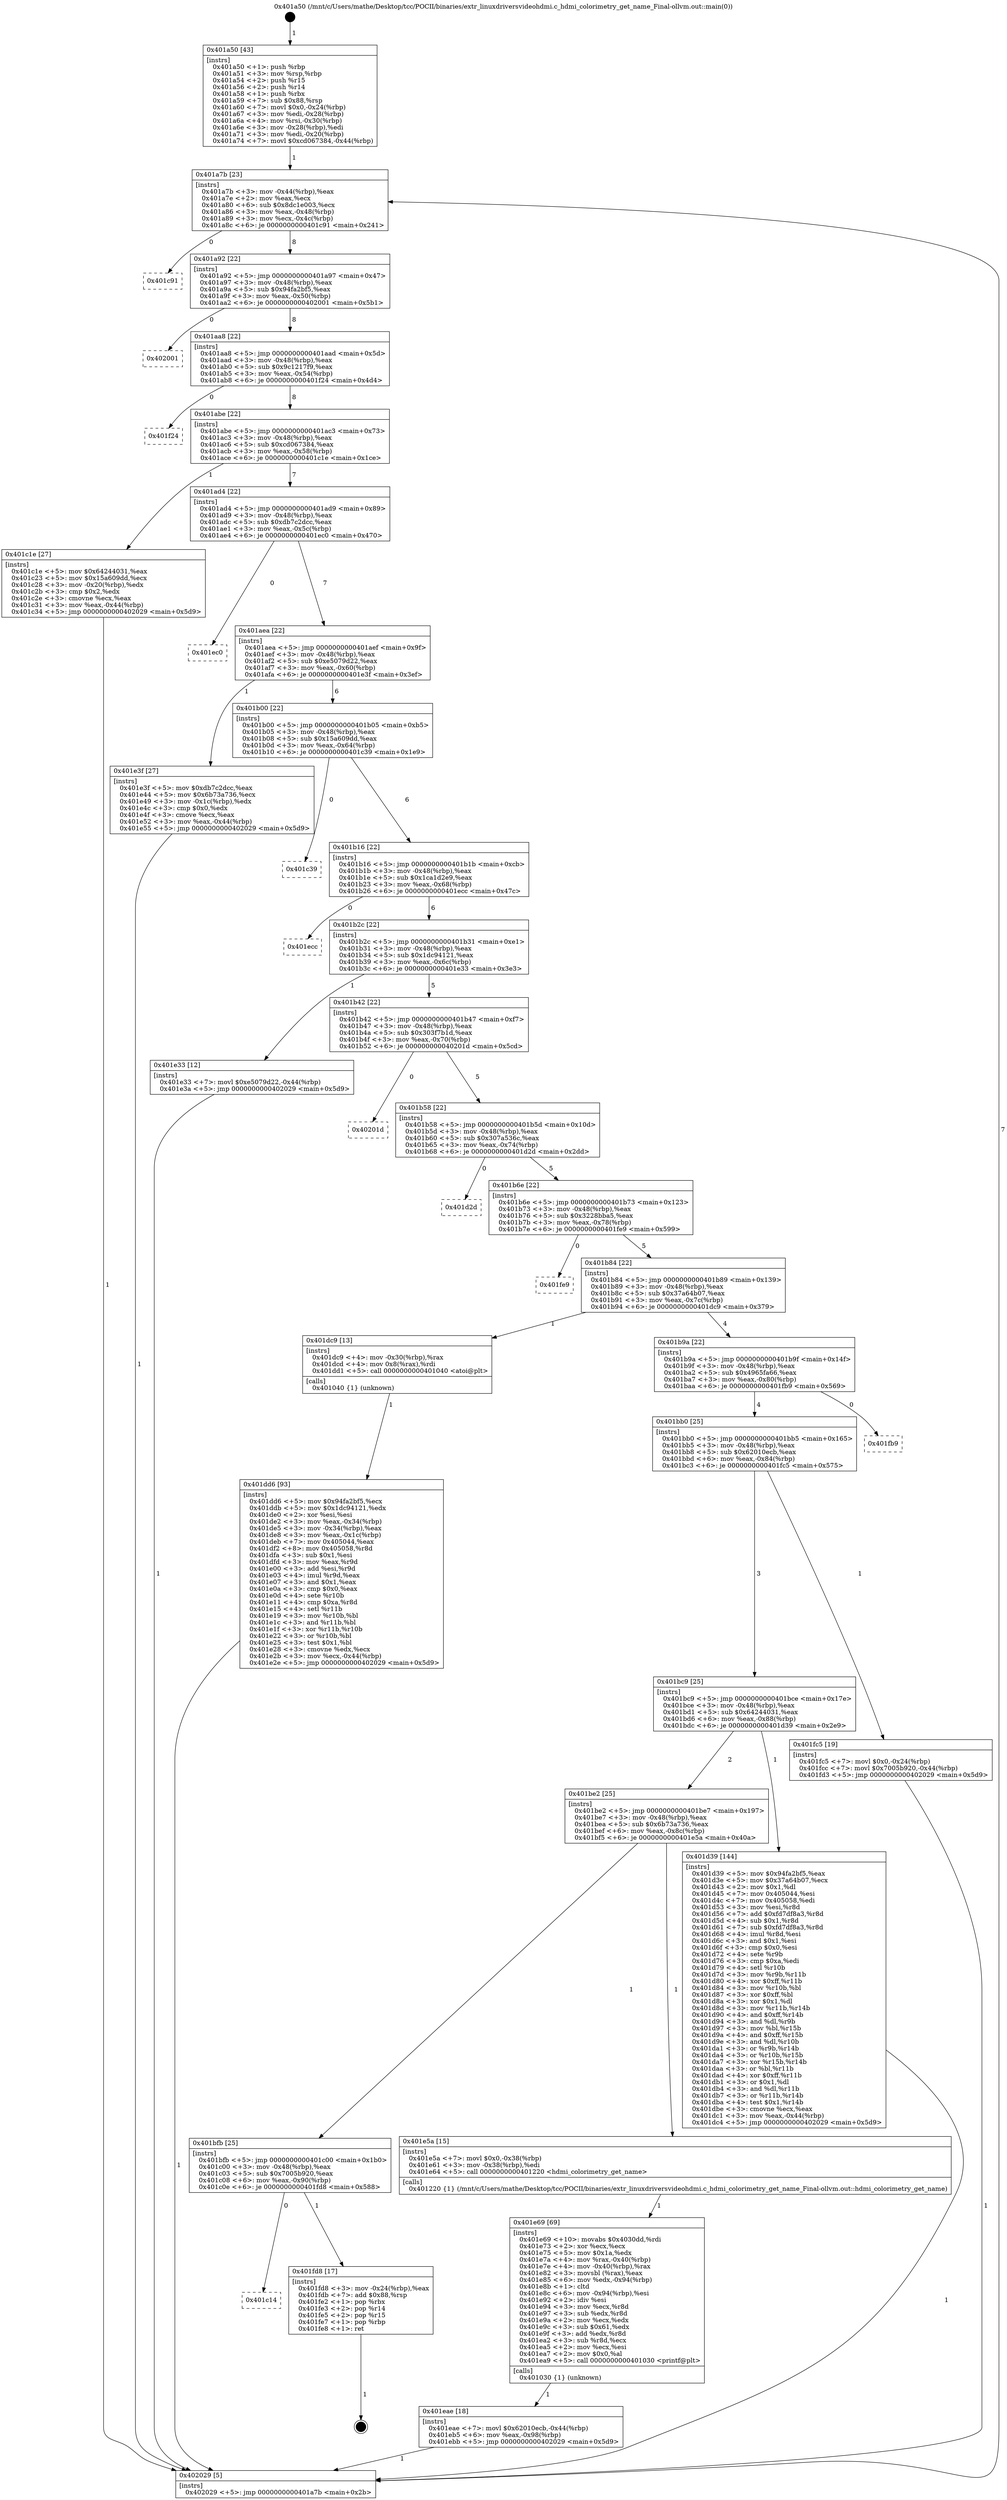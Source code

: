 digraph "0x401a50" {
  label = "0x401a50 (/mnt/c/Users/mathe/Desktop/tcc/POCII/binaries/extr_linuxdriversvideohdmi.c_hdmi_colorimetry_get_name_Final-ollvm.out::main(0))"
  labelloc = "t"
  node[shape=record]

  Entry [label="",width=0.3,height=0.3,shape=circle,fillcolor=black,style=filled]
  "0x401a7b" [label="{
     0x401a7b [23]\l
     | [instrs]\l
     &nbsp;&nbsp;0x401a7b \<+3\>: mov -0x44(%rbp),%eax\l
     &nbsp;&nbsp;0x401a7e \<+2\>: mov %eax,%ecx\l
     &nbsp;&nbsp;0x401a80 \<+6\>: sub $0x8dc1e003,%ecx\l
     &nbsp;&nbsp;0x401a86 \<+3\>: mov %eax,-0x48(%rbp)\l
     &nbsp;&nbsp;0x401a89 \<+3\>: mov %ecx,-0x4c(%rbp)\l
     &nbsp;&nbsp;0x401a8c \<+6\>: je 0000000000401c91 \<main+0x241\>\l
  }"]
  "0x401c91" [label="{
     0x401c91\l
  }", style=dashed]
  "0x401a92" [label="{
     0x401a92 [22]\l
     | [instrs]\l
     &nbsp;&nbsp;0x401a92 \<+5\>: jmp 0000000000401a97 \<main+0x47\>\l
     &nbsp;&nbsp;0x401a97 \<+3\>: mov -0x48(%rbp),%eax\l
     &nbsp;&nbsp;0x401a9a \<+5\>: sub $0x94fa2bf5,%eax\l
     &nbsp;&nbsp;0x401a9f \<+3\>: mov %eax,-0x50(%rbp)\l
     &nbsp;&nbsp;0x401aa2 \<+6\>: je 0000000000402001 \<main+0x5b1\>\l
  }"]
  Exit [label="",width=0.3,height=0.3,shape=circle,fillcolor=black,style=filled,peripheries=2]
  "0x402001" [label="{
     0x402001\l
  }", style=dashed]
  "0x401aa8" [label="{
     0x401aa8 [22]\l
     | [instrs]\l
     &nbsp;&nbsp;0x401aa8 \<+5\>: jmp 0000000000401aad \<main+0x5d\>\l
     &nbsp;&nbsp;0x401aad \<+3\>: mov -0x48(%rbp),%eax\l
     &nbsp;&nbsp;0x401ab0 \<+5\>: sub $0x9c1217f9,%eax\l
     &nbsp;&nbsp;0x401ab5 \<+3\>: mov %eax,-0x54(%rbp)\l
     &nbsp;&nbsp;0x401ab8 \<+6\>: je 0000000000401f24 \<main+0x4d4\>\l
  }"]
  "0x401c14" [label="{
     0x401c14\l
  }", style=dashed]
  "0x401f24" [label="{
     0x401f24\l
  }", style=dashed]
  "0x401abe" [label="{
     0x401abe [22]\l
     | [instrs]\l
     &nbsp;&nbsp;0x401abe \<+5\>: jmp 0000000000401ac3 \<main+0x73\>\l
     &nbsp;&nbsp;0x401ac3 \<+3\>: mov -0x48(%rbp),%eax\l
     &nbsp;&nbsp;0x401ac6 \<+5\>: sub $0xcd067384,%eax\l
     &nbsp;&nbsp;0x401acb \<+3\>: mov %eax,-0x58(%rbp)\l
     &nbsp;&nbsp;0x401ace \<+6\>: je 0000000000401c1e \<main+0x1ce\>\l
  }"]
  "0x401fd8" [label="{
     0x401fd8 [17]\l
     | [instrs]\l
     &nbsp;&nbsp;0x401fd8 \<+3\>: mov -0x24(%rbp),%eax\l
     &nbsp;&nbsp;0x401fdb \<+7\>: add $0x88,%rsp\l
     &nbsp;&nbsp;0x401fe2 \<+1\>: pop %rbx\l
     &nbsp;&nbsp;0x401fe3 \<+2\>: pop %r14\l
     &nbsp;&nbsp;0x401fe5 \<+2\>: pop %r15\l
     &nbsp;&nbsp;0x401fe7 \<+1\>: pop %rbp\l
     &nbsp;&nbsp;0x401fe8 \<+1\>: ret\l
  }"]
  "0x401c1e" [label="{
     0x401c1e [27]\l
     | [instrs]\l
     &nbsp;&nbsp;0x401c1e \<+5\>: mov $0x64244031,%eax\l
     &nbsp;&nbsp;0x401c23 \<+5\>: mov $0x15a609dd,%ecx\l
     &nbsp;&nbsp;0x401c28 \<+3\>: mov -0x20(%rbp),%edx\l
     &nbsp;&nbsp;0x401c2b \<+3\>: cmp $0x2,%edx\l
     &nbsp;&nbsp;0x401c2e \<+3\>: cmovne %ecx,%eax\l
     &nbsp;&nbsp;0x401c31 \<+3\>: mov %eax,-0x44(%rbp)\l
     &nbsp;&nbsp;0x401c34 \<+5\>: jmp 0000000000402029 \<main+0x5d9\>\l
  }"]
  "0x401ad4" [label="{
     0x401ad4 [22]\l
     | [instrs]\l
     &nbsp;&nbsp;0x401ad4 \<+5\>: jmp 0000000000401ad9 \<main+0x89\>\l
     &nbsp;&nbsp;0x401ad9 \<+3\>: mov -0x48(%rbp),%eax\l
     &nbsp;&nbsp;0x401adc \<+5\>: sub $0xdb7c2dcc,%eax\l
     &nbsp;&nbsp;0x401ae1 \<+3\>: mov %eax,-0x5c(%rbp)\l
     &nbsp;&nbsp;0x401ae4 \<+6\>: je 0000000000401ec0 \<main+0x470\>\l
  }"]
  "0x402029" [label="{
     0x402029 [5]\l
     | [instrs]\l
     &nbsp;&nbsp;0x402029 \<+5\>: jmp 0000000000401a7b \<main+0x2b\>\l
  }"]
  "0x401a50" [label="{
     0x401a50 [43]\l
     | [instrs]\l
     &nbsp;&nbsp;0x401a50 \<+1\>: push %rbp\l
     &nbsp;&nbsp;0x401a51 \<+3\>: mov %rsp,%rbp\l
     &nbsp;&nbsp;0x401a54 \<+2\>: push %r15\l
     &nbsp;&nbsp;0x401a56 \<+2\>: push %r14\l
     &nbsp;&nbsp;0x401a58 \<+1\>: push %rbx\l
     &nbsp;&nbsp;0x401a59 \<+7\>: sub $0x88,%rsp\l
     &nbsp;&nbsp;0x401a60 \<+7\>: movl $0x0,-0x24(%rbp)\l
     &nbsp;&nbsp;0x401a67 \<+3\>: mov %edi,-0x28(%rbp)\l
     &nbsp;&nbsp;0x401a6a \<+4\>: mov %rsi,-0x30(%rbp)\l
     &nbsp;&nbsp;0x401a6e \<+3\>: mov -0x28(%rbp),%edi\l
     &nbsp;&nbsp;0x401a71 \<+3\>: mov %edi,-0x20(%rbp)\l
     &nbsp;&nbsp;0x401a74 \<+7\>: movl $0xcd067384,-0x44(%rbp)\l
  }"]
  "0x401eae" [label="{
     0x401eae [18]\l
     | [instrs]\l
     &nbsp;&nbsp;0x401eae \<+7\>: movl $0x62010ecb,-0x44(%rbp)\l
     &nbsp;&nbsp;0x401eb5 \<+6\>: mov %eax,-0x98(%rbp)\l
     &nbsp;&nbsp;0x401ebb \<+5\>: jmp 0000000000402029 \<main+0x5d9\>\l
  }"]
  "0x401ec0" [label="{
     0x401ec0\l
  }", style=dashed]
  "0x401aea" [label="{
     0x401aea [22]\l
     | [instrs]\l
     &nbsp;&nbsp;0x401aea \<+5\>: jmp 0000000000401aef \<main+0x9f\>\l
     &nbsp;&nbsp;0x401aef \<+3\>: mov -0x48(%rbp),%eax\l
     &nbsp;&nbsp;0x401af2 \<+5\>: sub $0xe5079d22,%eax\l
     &nbsp;&nbsp;0x401af7 \<+3\>: mov %eax,-0x60(%rbp)\l
     &nbsp;&nbsp;0x401afa \<+6\>: je 0000000000401e3f \<main+0x3ef\>\l
  }"]
  "0x401e69" [label="{
     0x401e69 [69]\l
     | [instrs]\l
     &nbsp;&nbsp;0x401e69 \<+10\>: movabs $0x4030dd,%rdi\l
     &nbsp;&nbsp;0x401e73 \<+2\>: xor %ecx,%ecx\l
     &nbsp;&nbsp;0x401e75 \<+5\>: mov $0x1a,%edx\l
     &nbsp;&nbsp;0x401e7a \<+4\>: mov %rax,-0x40(%rbp)\l
     &nbsp;&nbsp;0x401e7e \<+4\>: mov -0x40(%rbp),%rax\l
     &nbsp;&nbsp;0x401e82 \<+3\>: movsbl (%rax),%eax\l
     &nbsp;&nbsp;0x401e85 \<+6\>: mov %edx,-0x94(%rbp)\l
     &nbsp;&nbsp;0x401e8b \<+1\>: cltd\l
     &nbsp;&nbsp;0x401e8c \<+6\>: mov -0x94(%rbp),%esi\l
     &nbsp;&nbsp;0x401e92 \<+2\>: idiv %esi\l
     &nbsp;&nbsp;0x401e94 \<+3\>: mov %ecx,%r8d\l
     &nbsp;&nbsp;0x401e97 \<+3\>: sub %edx,%r8d\l
     &nbsp;&nbsp;0x401e9a \<+2\>: mov %ecx,%edx\l
     &nbsp;&nbsp;0x401e9c \<+3\>: sub $0x61,%edx\l
     &nbsp;&nbsp;0x401e9f \<+3\>: add %edx,%r8d\l
     &nbsp;&nbsp;0x401ea2 \<+3\>: sub %r8d,%ecx\l
     &nbsp;&nbsp;0x401ea5 \<+2\>: mov %ecx,%esi\l
     &nbsp;&nbsp;0x401ea7 \<+2\>: mov $0x0,%al\l
     &nbsp;&nbsp;0x401ea9 \<+5\>: call 0000000000401030 \<printf@plt\>\l
     | [calls]\l
     &nbsp;&nbsp;0x401030 \{1\} (unknown)\l
  }"]
  "0x401e3f" [label="{
     0x401e3f [27]\l
     | [instrs]\l
     &nbsp;&nbsp;0x401e3f \<+5\>: mov $0xdb7c2dcc,%eax\l
     &nbsp;&nbsp;0x401e44 \<+5\>: mov $0x6b73a736,%ecx\l
     &nbsp;&nbsp;0x401e49 \<+3\>: mov -0x1c(%rbp),%edx\l
     &nbsp;&nbsp;0x401e4c \<+3\>: cmp $0x0,%edx\l
     &nbsp;&nbsp;0x401e4f \<+3\>: cmove %ecx,%eax\l
     &nbsp;&nbsp;0x401e52 \<+3\>: mov %eax,-0x44(%rbp)\l
     &nbsp;&nbsp;0x401e55 \<+5\>: jmp 0000000000402029 \<main+0x5d9\>\l
  }"]
  "0x401b00" [label="{
     0x401b00 [22]\l
     | [instrs]\l
     &nbsp;&nbsp;0x401b00 \<+5\>: jmp 0000000000401b05 \<main+0xb5\>\l
     &nbsp;&nbsp;0x401b05 \<+3\>: mov -0x48(%rbp),%eax\l
     &nbsp;&nbsp;0x401b08 \<+5\>: sub $0x15a609dd,%eax\l
     &nbsp;&nbsp;0x401b0d \<+3\>: mov %eax,-0x64(%rbp)\l
     &nbsp;&nbsp;0x401b10 \<+6\>: je 0000000000401c39 \<main+0x1e9\>\l
  }"]
  "0x401bfb" [label="{
     0x401bfb [25]\l
     | [instrs]\l
     &nbsp;&nbsp;0x401bfb \<+5\>: jmp 0000000000401c00 \<main+0x1b0\>\l
     &nbsp;&nbsp;0x401c00 \<+3\>: mov -0x48(%rbp),%eax\l
     &nbsp;&nbsp;0x401c03 \<+5\>: sub $0x7005b920,%eax\l
     &nbsp;&nbsp;0x401c08 \<+6\>: mov %eax,-0x90(%rbp)\l
     &nbsp;&nbsp;0x401c0e \<+6\>: je 0000000000401fd8 \<main+0x588\>\l
  }"]
  "0x401c39" [label="{
     0x401c39\l
  }", style=dashed]
  "0x401b16" [label="{
     0x401b16 [22]\l
     | [instrs]\l
     &nbsp;&nbsp;0x401b16 \<+5\>: jmp 0000000000401b1b \<main+0xcb\>\l
     &nbsp;&nbsp;0x401b1b \<+3\>: mov -0x48(%rbp),%eax\l
     &nbsp;&nbsp;0x401b1e \<+5\>: sub $0x1ca1d2e9,%eax\l
     &nbsp;&nbsp;0x401b23 \<+3\>: mov %eax,-0x68(%rbp)\l
     &nbsp;&nbsp;0x401b26 \<+6\>: je 0000000000401ecc \<main+0x47c\>\l
  }"]
  "0x401e5a" [label="{
     0x401e5a [15]\l
     | [instrs]\l
     &nbsp;&nbsp;0x401e5a \<+7\>: movl $0x0,-0x38(%rbp)\l
     &nbsp;&nbsp;0x401e61 \<+3\>: mov -0x38(%rbp),%edi\l
     &nbsp;&nbsp;0x401e64 \<+5\>: call 0000000000401220 \<hdmi_colorimetry_get_name\>\l
     | [calls]\l
     &nbsp;&nbsp;0x401220 \{1\} (/mnt/c/Users/mathe/Desktop/tcc/POCII/binaries/extr_linuxdriversvideohdmi.c_hdmi_colorimetry_get_name_Final-ollvm.out::hdmi_colorimetry_get_name)\l
  }"]
  "0x401ecc" [label="{
     0x401ecc\l
  }", style=dashed]
  "0x401b2c" [label="{
     0x401b2c [22]\l
     | [instrs]\l
     &nbsp;&nbsp;0x401b2c \<+5\>: jmp 0000000000401b31 \<main+0xe1\>\l
     &nbsp;&nbsp;0x401b31 \<+3\>: mov -0x48(%rbp),%eax\l
     &nbsp;&nbsp;0x401b34 \<+5\>: sub $0x1dc94121,%eax\l
     &nbsp;&nbsp;0x401b39 \<+3\>: mov %eax,-0x6c(%rbp)\l
     &nbsp;&nbsp;0x401b3c \<+6\>: je 0000000000401e33 \<main+0x3e3\>\l
  }"]
  "0x401dd6" [label="{
     0x401dd6 [93]\l
     | [instrs]\l
     &nbsp;&nbsp;0x401dd6 \<+5\>: mov $0x94fa2bf5,%ecx\l
     &nbsp;&nbsp;0x401ddb \<+5\>: mov $0x1dc94121,%edx\l
     &nbsp;&nbsp;0x401de0 \<+2\>: xor %esi,%esi\l
     &nbsp;&nbsp;0x401de2 \<+3\>: mov %eax,-0x34(%rbp)\l
     &nbsp;&nbsp;0x401de5 \<+3\>: mov -0x34(%rbp),%eax\l
     &nbsp;&nbsp;0x401de8 \<+3\>: mov %eax,-0x1c(%rbp)\l
     &nbsp;&nbsp;0x401deb \<+7\>: mov 0x405044,%eax\l
     &nbsp;&nbsp;0x401df2 \<+8\>: mov 0x405058,%r8d\l
     &nbsp;&nbsp;0x401dfa \<+3\>: sub $0x1,%esi\l
     &nbsp;&nbsp;0x401dfd \<+3\>: mov %eax,%r9d\l
     &nbsp;&nbsp;0x401e00 \<+3\>: add %esi,%r9d\l
     &nbsp;&nbsp;0x401e03 \<+4\>: imul %r9d,%eax\l
     &nbsp;&nbsp;0x401e07 \<+3\>: and $0x1,%eax\l
     &nbsp;&nbsp;0x401e0a \<+3\>: cmp $0x0,%eax\l
     &nbsp;&nbsp;0x401e0d \<+4\>: sete %r10b\l
     &nbsp;&nbsp;0x401e11 \<+4\>: cmp $0xa,%r8d\l
     &nbsp;&nbsp;0x401e15 \<+4\>: setl %r11b\l
     &nbsp;&nbsp;0x401e19 \<+3\>: mov %r10b,%bl\l
     &nbsp;&nbsp;0x401e1c \<+3\>: and %r11b,%bl\l
     &nbsp;&nbsp;0x401e1f \<+3\>: xor %r11b,%r10b\l
     &nbsp;&nbsp;0x401e22 \<+3\>: or %r10b,%bl\l
     &nbsp;&nbsp;0x401e25 \<+3\>: test $0x1,%bl\l
     &nbsp;&nbsp;0x401e28 \<+3\>: cmovne %edx,%ecx\l
     &nbsp;&nbsp;0x401e2b \<+3\>: mov %ecx,-0x44(%rbp)\l
     &nbsp;&nbsp;0x401e2e \<+5\>: jmp 0000000000402029 \<main+0x5d9\>\l
  }"]
  "0x401e33" [label="{
     0x401e33 [12]\l
     | [instrs]\l
     &nbsp;&nbsp;0x401e33 \<+7\>: movl $0xe5079d22,-0x44(%rbp)\l
     &nbsp;&nbsp;0x401e3a \<+5\>: jmp 0000000000402029 \<main+0x5d9\>\l
  }"]
  "0x401b42" [label="{
     0x401b42 [22]\l
     | [instrs]\l
     &nbsp;&nbsp;0x401b42 \<+5\>: jmp 0000000000401b47 \<main+0xf7\>\l
     &nbsp;&nbsp;0x401b47 \<+3\>: mov -0x48(%rbp),%eax\l
     &nbsp;&nbsp;0x401b4a \<+5\>: sub $0x303f7b1d,%eax\l
     &nbsp;&nbsp;0x401b4f \<+3\>: mov %eax,-0x70(%rbp)\l
     &nbsp;&nbsp;0x401b52 \<+6\>: je 000000000040201d \<main+0x5cd\>\l
  }"]
  "0x401be2" [label="{
     0x401be2 [25]\l
     | [instrs]\l
     &nbsp;&nbsp;0x401be2 \<+5\>: jmp 0000000000401be7 \<main+0x197\>\l
     &nbsp;&nbsp;0x401be7 \<+3\>: mov -0x48(%rbp),%eax\l
     &nbsp;&nbsp;0x401bea \<+5\>: sub $0x6b73a736,%eax\l
     &nbsp;&nbsp;0x401bef \<+6\>: mov %eax,-0x8c(%rbp)\l
     &nbsp;&nbsp;0x401bf5 \<+6\>: je 0000000000401e5a \<main+0x40a\>\l
  }"]
  "0x40201d" [label="{
     0x40201d\l
  }", style=dashed]
  "0x401b58" [label="{
     0x401b58 [22]\l
     | [instrs]\l
     &nbsp;&nbsp;0x401b58 \<+5\>: jmp 0000000000401b5d \<main+0x10d\>\l
     &nbsp;&nbsp;0x401b5d \<+3\>: mov -0x48(%rbp),%eax\l
     &nbsp;&nbsp;0x401b60 \<+5\>: sub $0x307a536c,%eax\l
     &nbsp;&nbsp;0x401b65 \<+3\>: mov %eax,-0x74(%rbp)\l
     &nbsp;&nbsp;0x401b68 \<+6\>: je 0000000000401d2d \<main+0x2dd\>\l
  }"]
  "0x401d39" [label="{
     0x401d39 [144]\l
     | [instrs]\l
     &nbsp;&nbsp;0x401d39 \<+5\>: mov $0x94fa2bf5,%eax\l
     &nbsp;&nbsp;0x401d3e \<+5\>: mov $0x37a64b07,%ecx\l
     &nbsp;&nbsp;0x401d43 \<+2\>: mov $0x1,%dl\l
     &nbsp;&nbsp;0x401d45 \<+7\>: mov 0x405044,%esi\l
     &nbsp;&nbsp;0x401d4c \<+7\>: mov 0x405058,%edi\l
     &nbsp;&nbsp;0x401d53 \<+3\>: mov %esi,%r8d\l
     &nbsp;&nbsp;0x401d56 \<+7\>: add $0xfd7df8a3,%r8d\l
     &nbsp;&nbsp;0x401d5d \<+4\>: sub $0x1,%r8d\l
     &nbsp;&nbsp;0x401d61 \<+7\>: sub $0xfd7df8a3,%r8d\l
     &nbsp;&nbsp;0x401d68 \<+4\>: imul %r8d,%esi\l
     &nbsp;&nbsp;0x401d6c \<+3\>: and $0x1,%esi\l
     &nbsp;&nbsp;0x401d6f \<+3\>: cmp $0x0,%esi\l
     &nbsp;&nbsp;0x401d72 \<+4\>: sete %r9b\l
     &nbsp;&nbsp;0x401d76 \<+3\>: cmp $0xa,%edi\l
     &nbsp;&nbsp;0x401d79 \<+4\>: setl %r10b\l
     &nbsp;&nbsp;0x401d7d \<+3\>: mov %r9b,%r11b\l
     &nbsp;&nbsp;0x401d80 \<+4\>: xor $0xff,%r11b\l
     &nbsp;&nbsp;0x401d84 \<+3\>: mov %r10b,%bl\l
     &nbsp;&nbsp;0x401d87 \<+3\>: xor $0xff,%bl\l
     &nbsp;&nbsp;0x401d8a \<+3\>: xor $0x1,%dl\l
     &nbsp;&nbsp;0x401d8d \<+3\>: mov %r11b,%r14b\l
     &nbsp;&nbsp;0x401d90 \<+4\>: and $0xff,%r14b\l
     &nbsp;&nbsp;0x401d94 \<+3\>: and %dl,%r9b\l
     &nbsp;&nbsp;0x401d97 \<+3\>: mov %bl,%r15b\l
     &nbsp;&nbsp;0x401d9a \<+4\>: and $0xff,%r15b\l
     &nbsp;&nbsp;0x401d9e \<+3\>: and %dl,%r10b\l
     &nbsp;&nbsp;0x401da1 \<+3\>: or %r9b,%r14b\l
     &nbsp;&nbsp;0x401da4 \<+3\>: or %r10b,%r15b\l
     &nbsp;&nbsp;0x401da7 \<+3\>: xor %r15b,%r14b\l
     &nbsp;&nbsp;0x401daa \<+3\>: or %bl,%r11b\l
     &nbsp;&nbsp;0x401dad \<+4\>: xor $0xff,%r11b\l
     &nbsp;&nbsp;0x401db1 \<+3\>: or $0x1,%dl\l
     &nbsp;&nbsp;0x401db4 \<+3\>: and %dl,%r11b\l
     &nbsp;&nbsp;0x401db7 \<+3\>: or %r11b,%r14b\l
     &nbsp;&nbsp;0x401dba \<+4\>: test $0x1,%r14b\l
     &nbsp;&nbsp;0x401dbe \<+3\>: cmovne %ecx,%eax\l
     &nbsp;&nbsp;0x401dc1 \<+3\>: mov %eax,-0x44(%rbp)\l
     &nbsp;&nbsp;0x401dc4 \<+5\>: jmp 0000000000402029 \<main+0x5d9\>\l
  }"]
  "0x401d2d" [label="{
     0x401d2d\l
  }", style=dashed]
  "0x401b6e" [label="{
     0x401b6e [22]\l
     | [instrs]\l
     &nbsp;&nbsp;0x401b6e \<+5\>: jmp 0000000000401b73 \<main+0x123\>\l
     &nbsp;&nbsp;0x401b73 \<+3\>: mov -0x48(%rbp),%eax\l
     &nbsp;&nbsp;0x401b76 \<+5\>: sub $0x3228bba5,%eax\l
     &nbsp;&nbsp;0x401b7b \<+3\>: mov %eax,-0x78(%rbp)\l
     &nbsp;&nbsp;0x401b7e \<+6\>: je 0000000000401fe9 \<main+0x599\>\l
  }"]
  "0x401bc9" [label="{
     0x401bc9 [25]\l
     | [instrs]\l
     &nbsp;&nbsp;0x401bc9 \<+5\>: jmp 0000000000401bce \<main+0x17e\>\l
     &nbsp;&nbsp;0x401bce \<+3\>: mov -0x48(%rbp),%eax\l
     &nbsp;&nbsp;0x401bd1 \<+5\>: sub $0x64244031,%eax\l
     &nbsp;&nbsp;0x401bd6 \<+6\>: mov %eax,-0x88(%rbp)\l
     &nbsp;&nbsp;0x401bdc \<+6\>: je 0000000000401d39 \<main+0x2e9\>\l
  }"]
  "0x401fe9" [label="{
     0x401fe9\l
  }", style=dashed]
  "0x401b84" [label="{
     0x401b84 [22]\l
     | [instrs]\l
     &nbsp;&nbsp;0x401b84 \<+5\>: jmp 0000000000401b89 \<main+0x139\>\l
     &nbsp;&nbsp;0x401b89 \<+3\>: mov -0x48(%rbp),%eax\l
     &nbsp;&nbsp;0x401b8c \<+5\>: sub $0x37a64b07,%eax\l
     &nbsp;&nbsp;0x401b91 \<+3\>: mov %eax,-0x7c(%rbp)\l
     &nbsp;&nbsp;0x401b94 \<+6\>: je 0000000000401dc9 \<main+0x379\>\l
  }"]
  "0x401fc5" [label="{
     0x401fc5 [19]\l
     | [instrs]\l
     &nbsp;&nbsp;0x401fc5 \<+7\>: movl $0x0,-0x24(%rbp)\l
     &nbsp;&nbsp;0x401fcc \<+7\>: movl $0x7005b920,-0x44(%rbp)\l
     &nbsp;&nbsp;0x401fd3 \<+5\>: jmp 0000000000402029 \<main+0x5d9\>\l
  }"]
  "0x401dc9" [label="{
     0x401dc9 [13]\l
     | [instrs]\l
     &nbsp;&nbsp;0x401dc9 \<+4\>: mov -0x30(%rbp),%rax\l
     &nbsp;&nbsp;0x401dcd \<+4\>: mov 0x8(%rax),%rdi\l
     &nbsp;&nbsp;0x401dd1 \<+5\>: call 0000000000401040 \<atoi@plt\>\l
     | [calls]\l
     &nbsp;&nbsp;0x401040 \{1\} (unknown)\l
  }"]
  "0x401b9a" [label="{
     0x401b9a [22]\l
     | [instrs]\l
     &nbsp;&nbsp;0x401b9a \<+5\>: jmp 0000000000401b9f \<main+0x14f\>\l
     &nbsp;&nbsp;0x401b9f \<+3\>: mov -0x48(%rbp),%eax\l
     &nbsp;&nbsp;0x401ba2 \<+5\>: sub $0x4965fa66,%eax\l
     &nbsp;&nbsp;0x401ba7 \<+3\>: mov %eax,-0x80(%rbp)\l
     &nbsp;&nbsp;0x401baa \<+6\>: je 0000000000401fb9 \<main+0x569\>\l
  }"]
  "0x401bb0" [label="{
     0x401bb0 [25]\l
     | [instrs]\l
     &nbsp;&nbsp;0x401bb0 \<+5\>: jmp 0000000000401bb5 \<main+0x165\>\l
     &nbsp;&nbsp;0x401bb5 \<+3\>: mov -0x48(%rbp),%eax\l
     &nbsp;&nbsp;0x401bb8 \<+5\>: sub $0x62010ecb,%eax\l
     &nbsp;&nbsp;0x401bbd \<+6\>: mov %eax,-0x84(%rbp)\l
     &nbsp;&nbsp;0x401bc3 \<+6\>: je 0000000000401fc5 \<main+0x575\>\l
  }"]
  "0x401fb9" [label="{
     0x401fb9\l
  }", style=dashed]
  Entry -> "0x401a50" [label=" 1"]
  "0x401a7b" -> "0x401c91" [label=" 0"]
  "0x401a7b" -> "0x401a92" [label=" 8"]
  "0x401fd8" -> Exit [label=" 1"]
  "0x401a92" -> "0x402001" [label=" 0"]
  "0x401a92" -> "0x401aa8" [label=" 8"]
  "0x401bfb" -> "0x401c14" [label=" 0"]
  "0x401aa8" -> "0x401f24" [label=" 0"]
  "0x401aa8" -> "0x401abe" [label=" 8"]
  "0x401bfb" -> "0x401fd8" [label=" 1"]
  "0x401abe" -> "0x401c1e" [label=" 1"]
  "0x401abe" -> "0x401ad4" [label=" 7"]
  "0x401c1e" -> "0x402029" [label=" 1"]
  "0x401a50" -> "0x401a7b" [label=" 1"]
  "0x402029" -> "0x401a7b" [label=" 7"]
  "0x401fc5" -> "0x402029" [label=" 1"]
  "0x401ad4" -> "0x401ec0" [label=" 0"]
  "0x401ad4" -> "0x401aea" [label=" 7"]
  "0x401eae" -> "0x402029" [label=" 1"]
  "0x401aea" -> "0x401e3f" [label=" 1"]
  "0x401aea" -> "0x401b00" [label=" 6"]
  "0x401e69" -> "0x401eae" [label=" 1"]
  "0x401b00" -> "0x401c39" [label=" 0"]
  "0x401b00" -> "0x401b16" [label=" 6"]
  "0x401e5a" -> "0x401e69" [label=" 1"]
  "0x401b16" -> "0x401ecc" [label=" 0"]
  "0x401b16" -> "0x401b2c" [label=" 6"]
  "0x401be2" -> "0x401bfb" [label=" 1"]
  "0x401b2c" -> "0x401e33" [label=" 1"]
  "0x401b2c" -> "0x401b42" [label=" 5"]
  "0x401be2" -> "0x401e5a" [label=" 1"]
  "0x401b42" -> "0x40201d" [label=" 0"]
  "0x401b42" -> "0x401b58" [label=" 5"]
  "0x401e3f" -> "0x402029" [label=" 1"]
  "0x401b58" -> "0x401d2d" [label=" 0"]
  "0x401b58" -> "0x401b6e" [label=" 5"]
  "0x401e33" -> "0x402029" [label=" 1"]
  "0x401b6e" -> "0x401fe9" [label=" 0"]
  "0x401b6e" -> "0x401b84" [label=" 5"]
  "0x401dc9" -> "0x401dd6" [label=" 1"]
  "0x401b84" -> "0x401dc9" [label=" 1"]
  "0x401b84" -> "0x401b9a" [label=" 4"]
  "0x401d39" -> "0x402029" [label=" 1"]
  "0x401b9a" -> "0x401fb9" [label=" 0"]
  "0x401b9a" -> "0x401bb0" [label=" 4"]
  "0x401bc9" -> "0x401be2" [label=" 2"]
  "0x401bb0" -> "0x401fc5" [label=" 1"]
  "0x401bb0" -> "0x401bc9" [label=" 3"]
  "0x401dd6" -> "0x402029" [label=" 1"]
  "0x401bc9" -> "0x401d39" [label=" 1"]
}
